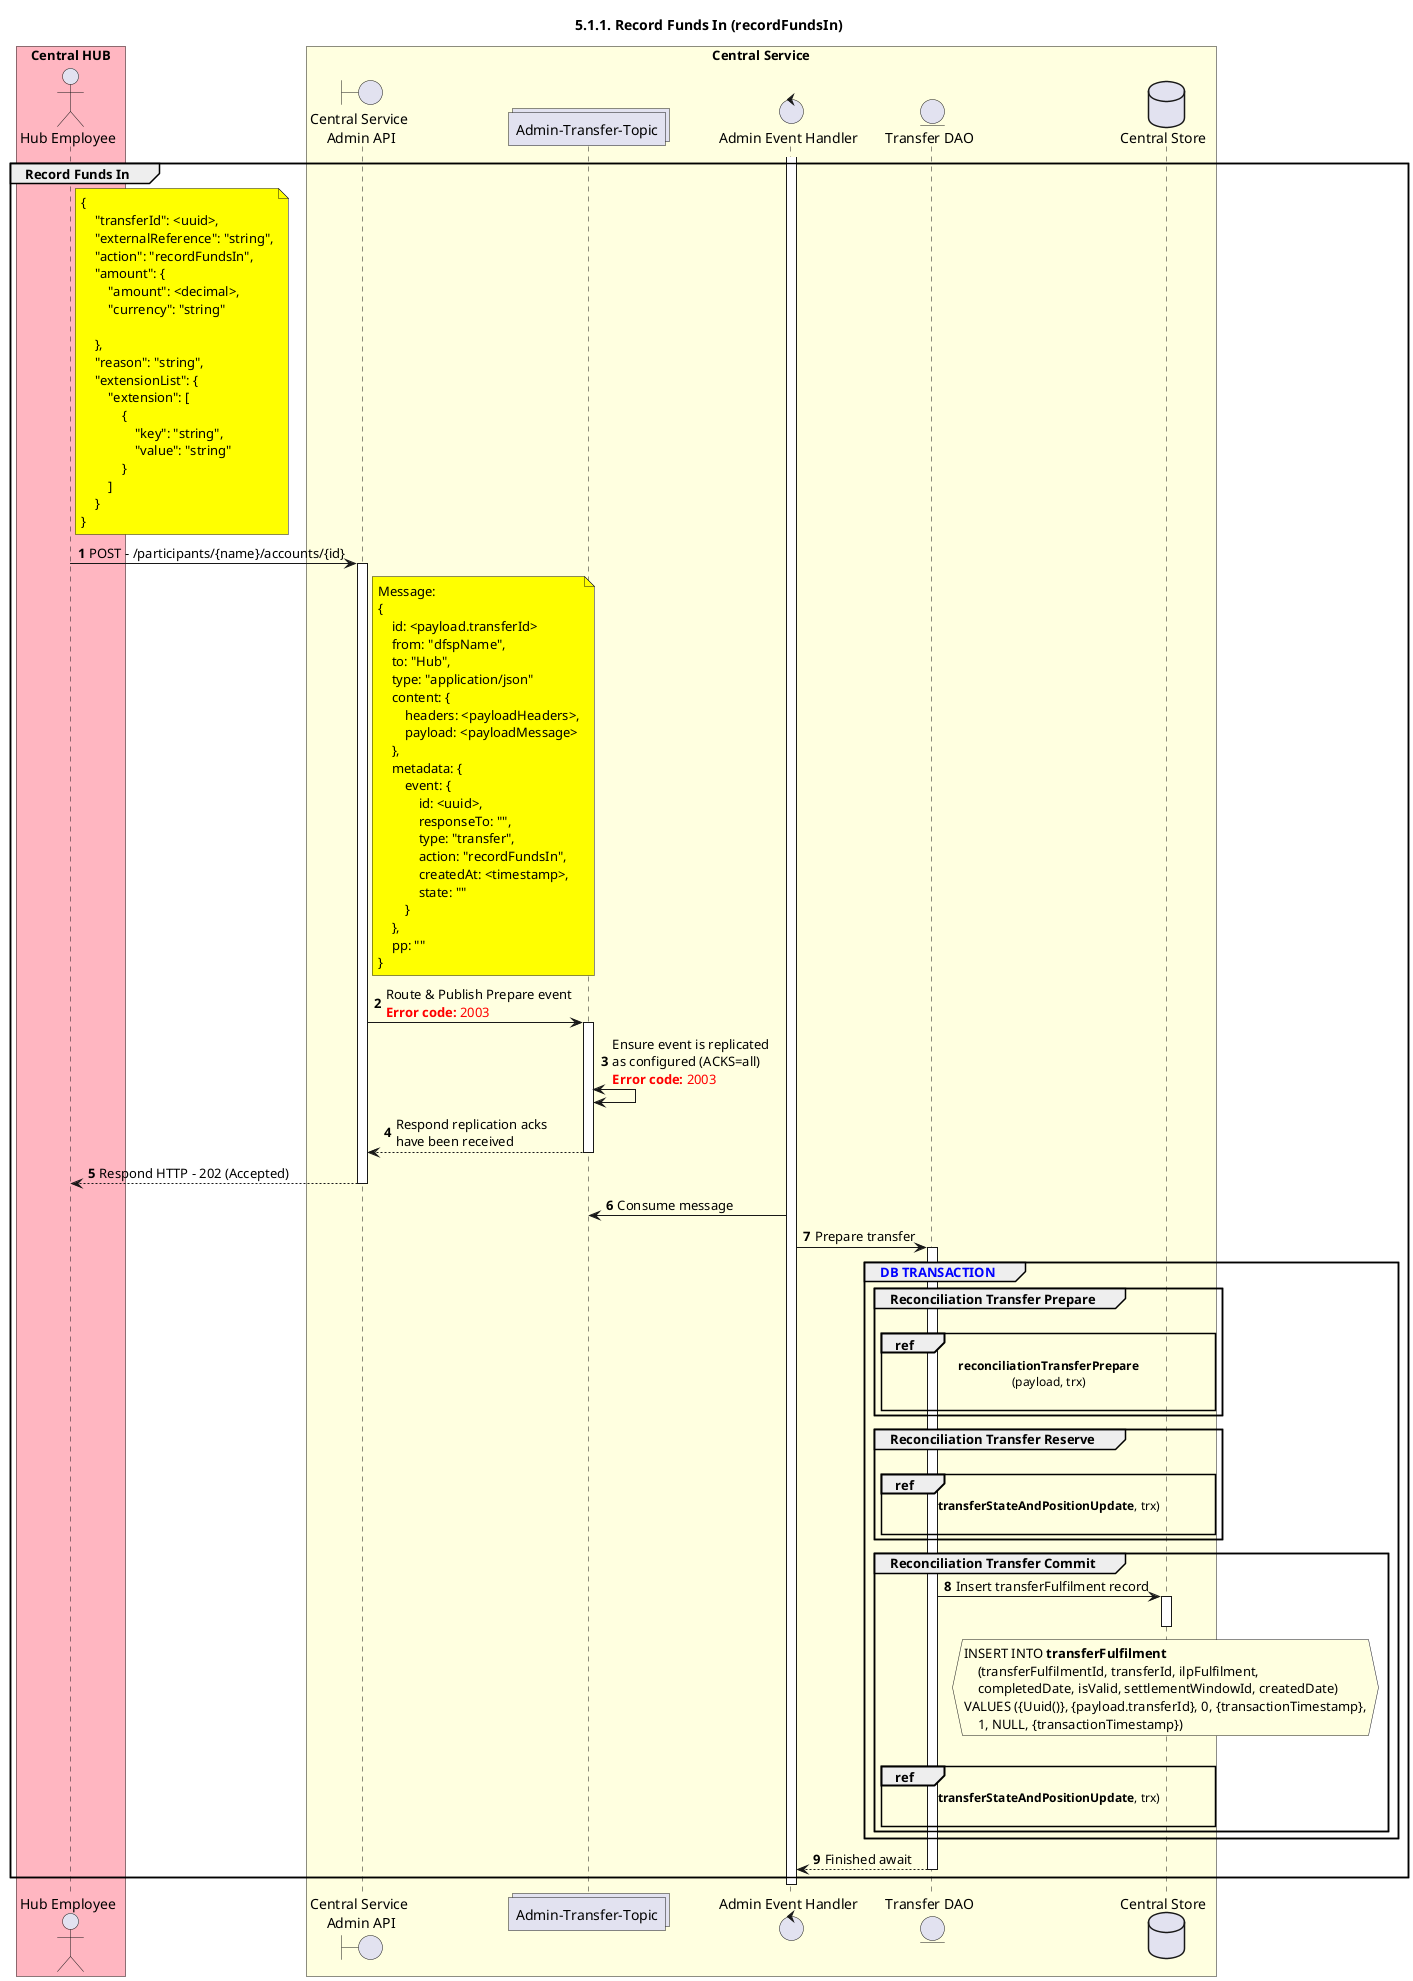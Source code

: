 /'*****
 License
 --------------
 Copyright © 2017 Bill & Melinda Gates Foundation
 The Mojaloop files are made available by the Bill & Melinda Gates Foundation under the Apache License, Version 2.0 (the "License") and you may not use these files except in compliance with the License. You may obtain a copy of the License at
 http://www.apache.org/licenses/LICENSE-2.0
 Unless required by applicable law or agreed to in writing, the Mojaloop files are distributed on an "AS IS" BASIS, WITHOUT WARRANTIES OR CONDITIONS OF ANY KIND, either express or implied. See the License for the specific language governing permissions and limitations under the License.
 Contributors
 --------------
 This is the official list of the Mojaloop project contributors for this file.
 Names of the original copyright holders (individuals or organizations)
 should be listed with a '*' in the first column. People who have
 contributed from an organization can be listed under the organization
 that actually holds the copyright for their contributions (see the
 Gates Foundation organization for an example). Those individuals should have
 their names indented and be marked with a '-'. Email address can be added
 optionally within square brackets <email>.
 * Gates Foundation
 - Name Surname <name.surname@gatesfoundation.com>

 * Georgi Georgiev <georgi.georgiev@modusbox.com>
 --------------
 ******'/

@startuml
' declate title
title 5.1.1. Record Funds In (recordFundsIn)

autonumber

' Actor Keys:
'   boundary - APIs/Interfaces, etc
'   collections - Kafka Topics
'   control - Kafka Consumers
'   entity - Database Access Objects
'   database - Database Persistance Store

' declare actors
actor "Hub Employee" as OPERATOR
boundary "Central Service\n Admin API" as CS_ADMIN_API
collections "Admin-Transfer-Topic" as TOPIC_ADMIN_TRANSFER
control "Admin Event Handler" as ADMIN_HANDLER
entity "Transfer DAO" as TRANSFER_DAO
database "Central Store" as DB

box "Central HUB" #lightpink
    participant OPERATOR
end box

box "Central Service" #LightYellow
    participant CS_ADMIN_API
	participant TOPIC_ADMIN_TRANSFER
    participant ADMIN_HANDLER
    participant TRANSFER_DAO
    participant DB
end box

' start flow
activate ADMIN_HANDLER
group Record Funds In
    note right of OPERATOR #yellow
        {
            "transferId": <uuid>,
            "externalReference": "string",
            "action": "recordFundsIn",
            "amount": {
                "amount": <decimal>,
                "currency": "string"

            },
            "reason": "string",
            "extensionList": {
                "extension": [
                    {
                        "key": "string",
                        "value": "string"
                    }
                ]
            }
        }
    end note
    OPERATOR -> CS_ADMIN_API: POST - /participants/{name}/accounts/{id}
    activate CS_ADMIN_API

    note right of CS_ADMIN_API #yellow
        Message:
        {
            id: <payload.transferId>
            from: "dfspName",
            to: "Hub",
            type: "application/json"
            content: {
                headers: <payloadHeaders>,
                payload: <payloadMessage>
            },
            metadata: {
                event: {
                    id: <uuid>,
                    responseTo: "",
                    type: "transfer",
                    action: "recordFundsIn",
                    createdAt: <timestamp>,
                    state: ""
                }
            },
            pp: ""
        }
    end note
    CS_ADMIN_API -> TOPIC_ADMIN_TRANSFER: Route & Publish Prepare event\n<color #FF0000><b>Error code:</b> 2003</color>
    activate TOPIC_ADMIN_TRANSFER
    TOPIC_ADMIN_TRANSFER <-> TOPIC_ADMIN_TRANSFER: Ensure event is replicated\nas configured (ACKS=all)\n<color #FF0000><b>Error code:</b> 2003</color>
    TOPIC_ADMIN_TRANSFER --> CS_ADMIN_API: Respond replication acks\nhave been received
    deactivate TOPIC_ADMIN_TRANSFER
    CS_ADMIN_API ---> OPERATOR: Respond HTTP - 202 (Accepted)
    deactivate CS_ADMIN_API

    TOPIC_ADMIN_TRANSFER <- ADMIN_HANDLER: Consume message
    ADMIN_HANDLER -> TRANSFER_DAO: Prepare transfer
    activate TRANSFER_DAO
    group <color #blue>DB TRANSACTION</color>
        group Reconciliation Transfer Prepare
            |||
            ref over TRANSFER_DAO, DB:**reconciliationTransferPrepare**\n(payload, trx)\n
        end

        group Reconciliation Transfer Reserve
            |||
            ref over TRANSFER_DAO, DB:**transferStateAndPositionUpdate**, trx)\n
        end

        group Reconciliation Transfer Commit
            TRANSFER_DAO -> DB: Insert transferFulfilment record
            activate DB
            deactivate DB
            hnote over DB #lightyellow
                INSERT INTO **transferFulfilment**
                    (transferFulfilmentId, transferId, ilpFulfilment,
                    completedDate, isValid, settlementWindowId, createdDate)
                VALUES ({Uuid()}, {payload.transferId}, 0, {transactionTimestamp},
                    1, NULL, {transactionTimestamp})
            end hnote
            |||
            ref over TRANSFER_DAO, DB:**transferStateAndPositionUpdate**, trx)\n
        end
    end
    ADMIN_HANDLER <-- TRANSFER_DAO: Finished await
    deactivate TRANSFER_DAO
end
deactivate ADMIN_HANDLER
@enduml
